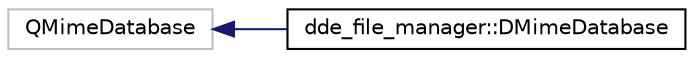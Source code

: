 digraph "类继承关系图"
{
  edge [fontname="Helvetica",fontsize="10",labelfontname="Helvetica",labelfontsize="10"];
  node [fontname="Helvetica",fontsize="10",shape=record];
  rankdir="LR";
  Node1349 [label="QMimeDatabase",height=0.2,width=0.4,color="grey75", fillcolor="white", style="filled"];
  Node1349 -> Node0 [dir="back",color="midnightblue",fontsize="10",style="solid",fontname="Helvetica"];
  Node0 [label="dde_file_manager::DMimeDatabase",height=0.2,width=0.4,color="black", fillcolor="white", style="filled",URL="$classdde__file__manager_1_1_d_mime_database.html"];
}
